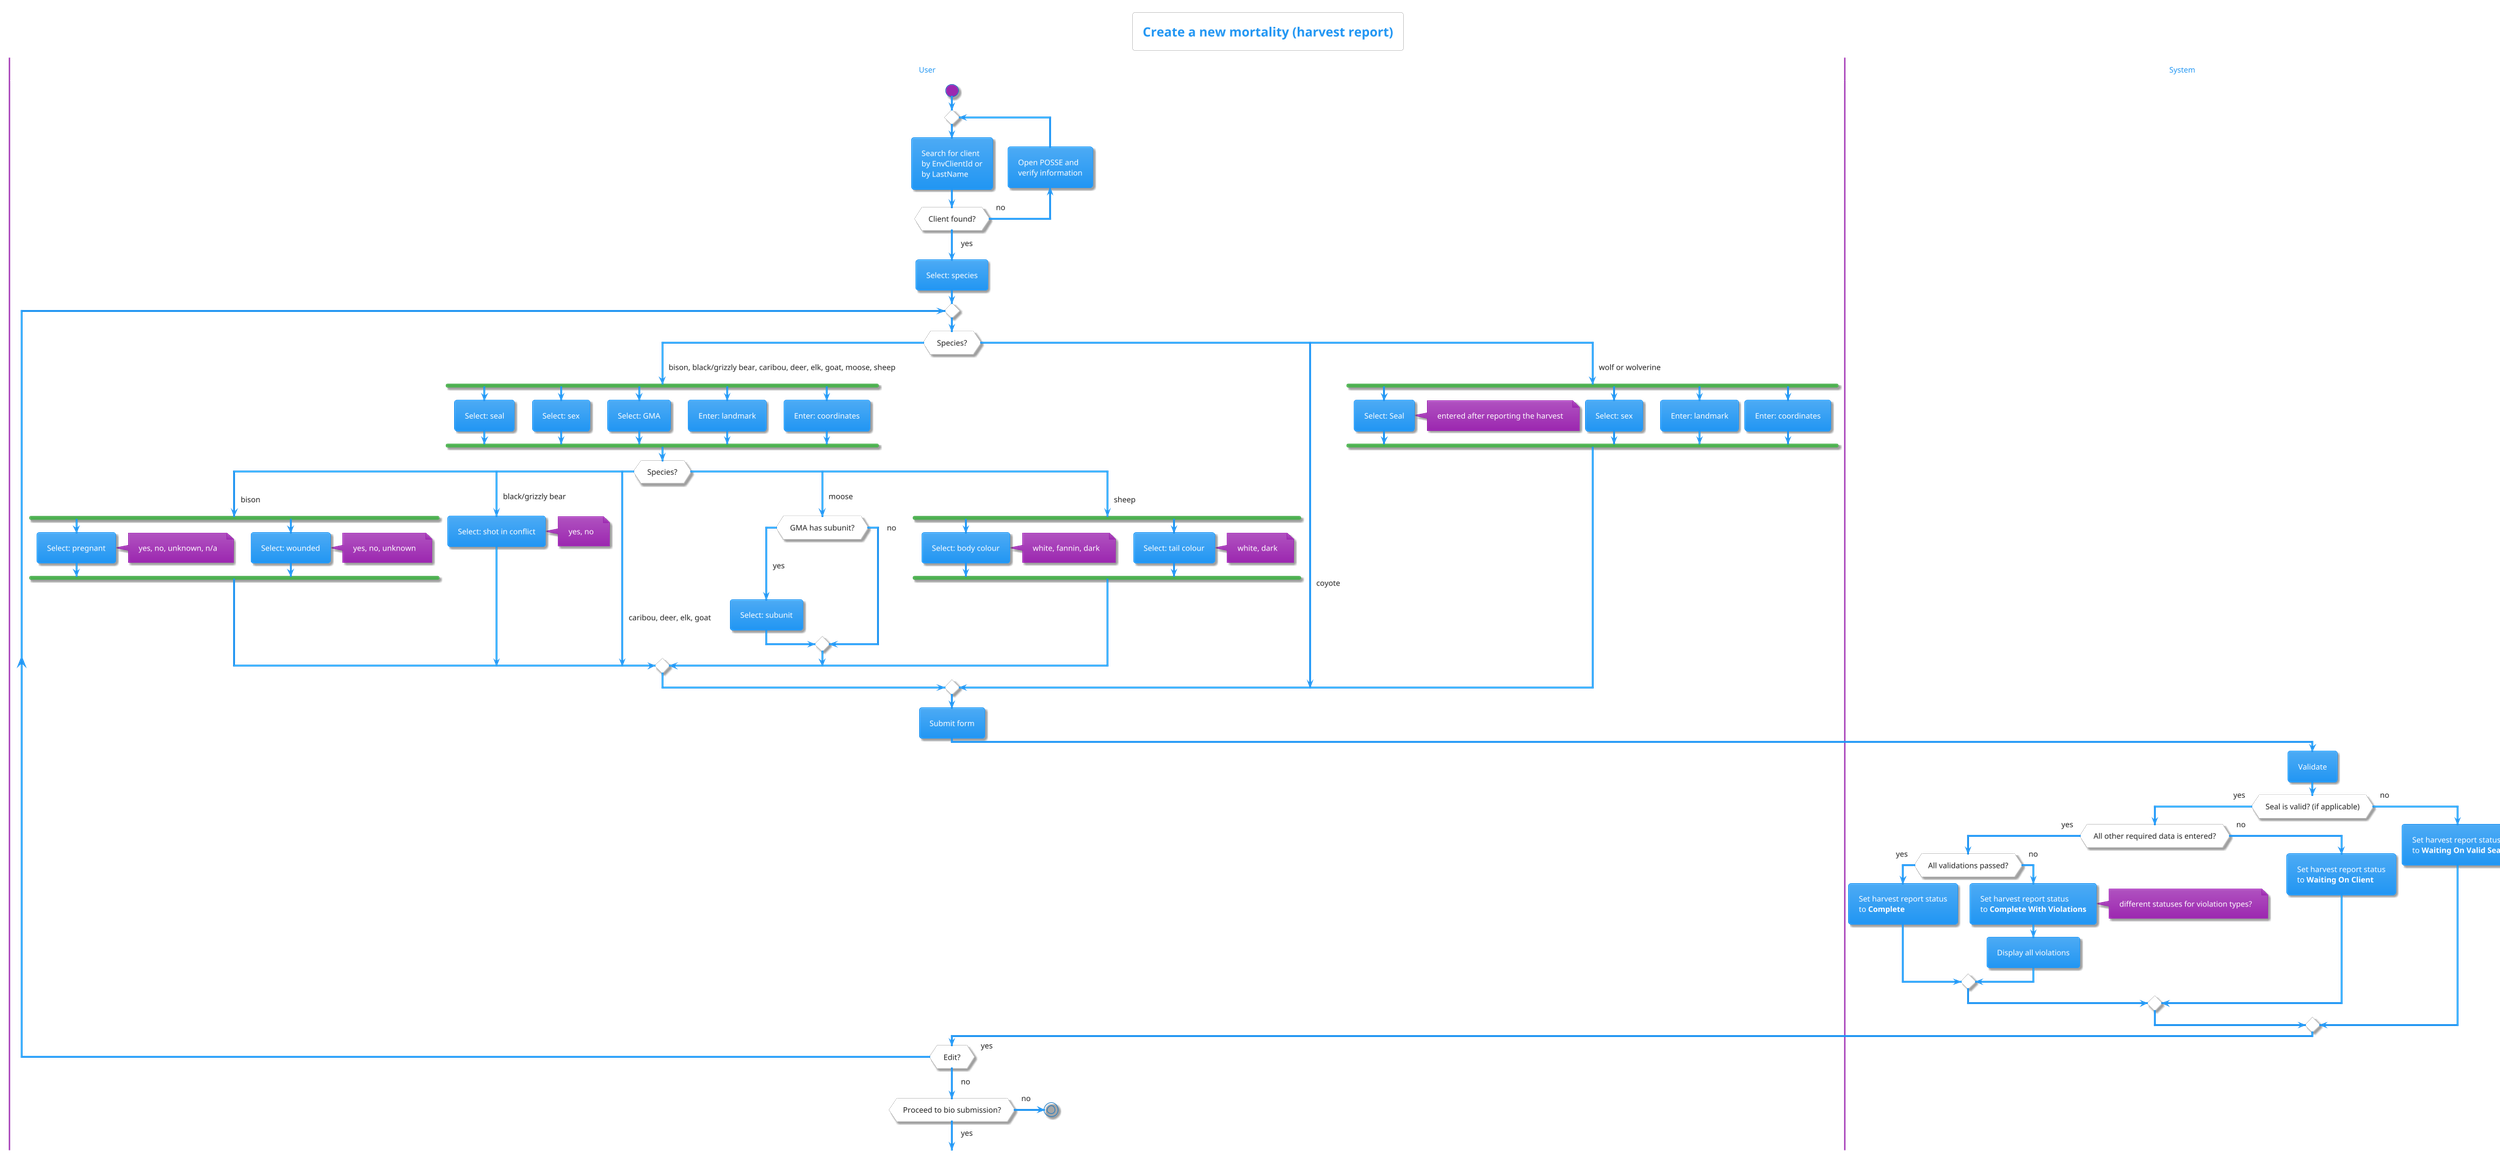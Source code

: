 @startuml new-mortality-activity-diagram
!theme materia
title Create a new mortality (harvest report)
|User|

start
repeat
    :Search for client
    by EnvClientId or
    by LastName;
    backward:Open POSSE and
    verify information;
repeat while (Client found?) is (no)
-> yes;

:Select: species;
repeat
    switch (Species?)
    ' case (bird)
    ' fork
    '     :Enter: quantity;
    ' fork again
    '     :Select: species???;
    ' end fork
    case (bison, black/grizzly bear, caribou, deer, elk, goat, moose, sheep)
    fork
        :Select: seal;
    fork again
        :Select: sex;
    fork again
        :Select: GMA;
    fork again
        :Enter: landmark;
    fork again
        :Enter: coordinates;
    end fork
    switch (Species?)
    case (bison)
    fork
        :Select: pregnant;
        note right: yes, no, unknown, n/a
    fork again
        :Select: wounded;
        note right: yes, no, unknown
    end fork
    case (black/grizzly bear)
    :Select: shot in conflict;
    note right: yes, no
    case (caribou, deer, elk, goat)
    case (moose)
    switch (GMA has subunit?)
    case (yes)
    :Select: subunit;
    case (no)
    endswitch
    case (sheep)
    fork
        :Select: body colour;
        note right: white, fannin, dark
    fork again
        :Select: tail colour;
        note right: white, dark
    end fork
    endswitch
    case(coyote)
    case (wolf or wolverine)
    fork
        :Select: Seal;
        note right:entered after reporting the harvest
    fork again
        :Select: sex;
    fork again
        :Enter: landmark;
    fork again
        :Enter: coordinates;
    end fork
    endswitch
    :Submit form;
    |System|
    :Validate;
    if (Seal is valid? (if applicable)) then (yes)
        if (All other required data is entered?) then (yes)
            if (All validations passed?) then (yes)
                :Set harvest report status
                to **Complete**;
            else (no)
                :Set harvest report status
                to **Complete With Violations**;
                note right: different statuses for violation types?
                :Display all violations;
            endif
        else (no)
            :Set harvest report status
            to **Waiting On Client**;
        endif
    else (no)
        :Set harvest report status
        to **Waiting On Valid Seal**;
    endif

    |User|
repeat while (Edit?) is (yes)
-> no;
if (Proceed to bio submission?) then (yes)

else (no)
    stop

    @enduml